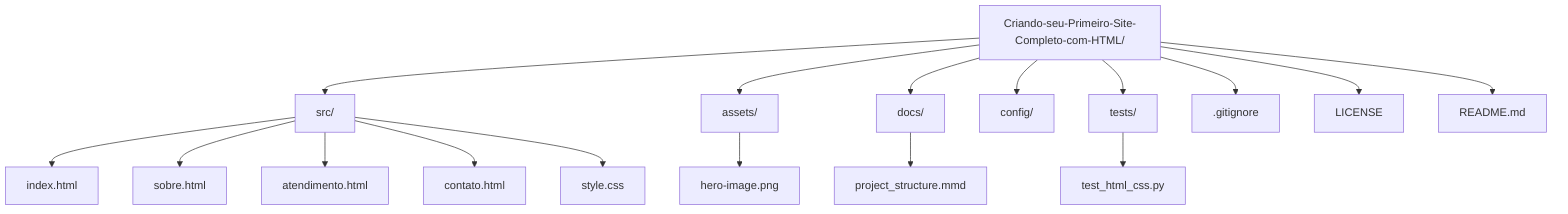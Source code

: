 graph TD
    A[Criando-seu-Primeiro-Site-Completo-com-HTML/] --> B[src/]
    A --> C[assets/]
    A --> D[docs/]
    A --> E[config/]
    A --> F[tests/]
    A --> G[.gitignore]
    A --> H[LICENSE]
    A --> I[README.md]
    B --> J[index.html]
    B --> K[sobre.html]
    B --> L[atendimento.html]
    B --> M[contato.html]
    B --> N[style.css]
    C --> O[hero-image.png]
    D --> P[project_structure.mmd]
    F --> Q[test_html_css.py]